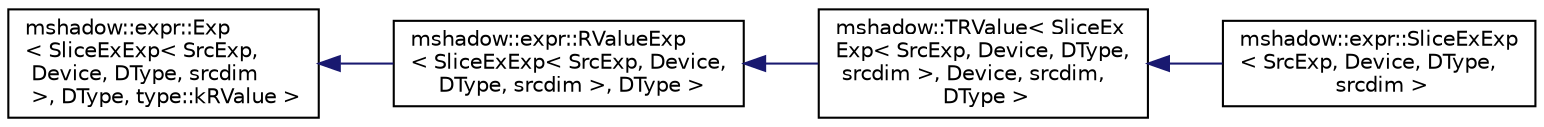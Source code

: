 digraph "Graphical Class Hierarchy"
{
 // LATEX_PDF_SIZE
  edge [fontname="Helvetica",fontsize="10",labelfontname="Helvetica",labelfontsize="10"];
  node [fontname="Helvetica",fontsize="10",shape=record];
  rankdir="LR";
  Node0 [label="mshadow::expr::Exp\l\< SliceExExp\< SrcExp,\l Device, DType, srcdim\l \>, DType, type::kRValue \>",height=0.2,width=0.4,color="black", fillcolor="white", style="filled",URL="$structmshadow_1_1expr_1_1Exp.html",tooltip=" "];
  Node0 -> Node1 [dir="back",color="midnightblue",fontsize="10",style="solid",fontname="Helvetica"];
  Node1 [label="mshadow::expr::RValueExp\l\< SliceExExp\< SrcExp, Device,\l DType, srcdim \>, DType \>",height=0.2,width=0.4,color="black", fillcolor="white", style="filled",URL="$classmshadow_1_1expr_1_1RValueExp.html",tooltip=" "];
  Node1 -> Node2 [dir="back",color="midnightblue",fontsize="10",style="solid",fontname="Helvetica"];
  Node2 [label="mshadow::TRValue\< SliceEx\lExp\< SrcExp, Device, DType,\l srcdim \>, Device, srcdim,\l DType \>",height=0.2,width=0.4,color="black", fillcolor="white", style="filled",URL="$structmshadow_1_1TRValue.html",tooltip=" "];
  Node2 -> Node3 [dir="back",color="midnightblue",fontsize="10",style="solid",fontname="Helvetica"];
  Node3 [label="mshadow::expr::SliceExExp\l\< SrcExp, Device, DType,\l srcdim \>",height=0.2,width=0.4,color="black", fillcolor="white", style="filled",URL="$structmshadow_1_1expr_1_1SliceExExp.html",tooltip="slice expression, slice a tensor's channel"];
}

